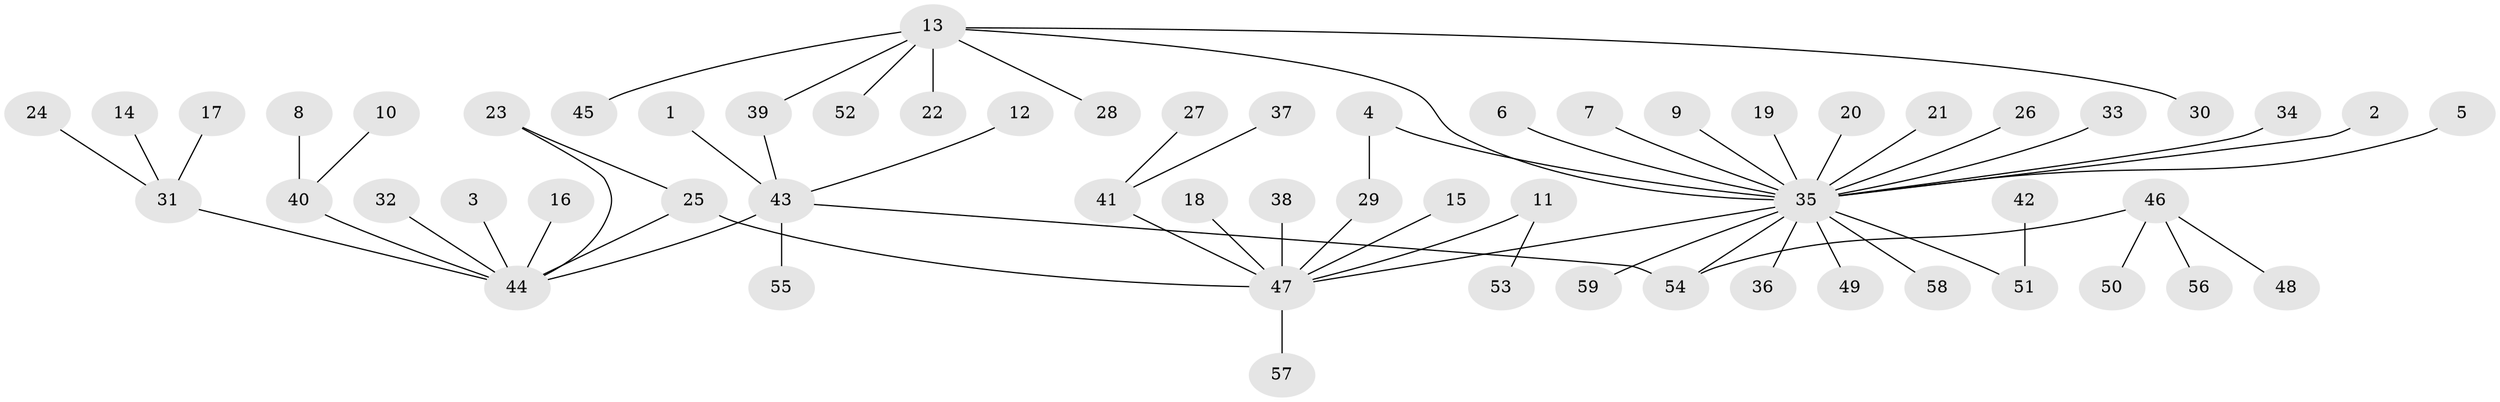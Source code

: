// original degree distribution, {3: 0.059322033898305086, 7: 0.025423728813559324, 18: 0.00847457627118644, 5: 0.025423728813559324, 4: 0.025423728813559324, 8: 0.01694915254237288, 1: 0.6271186440677966, 11: 0.00847457627118644, 6: 0.01694915254237288, 2: 0.1864406779661017}
// Generated by graph-tools (version 1.1) at 2025/26/03/09/25 03:26:05]
// undirected, 59 vertices, 62 edges
graph export_dot {
graph [start="1"]
  node [color=gray90,style=filled];
  1;
  2;
  3;
  4;
  5;
  6;
  7;
  8;
  9;
  10;
  11;
  12;
  13;
  14;
  15;
  16;
  17;
  18;
  19;
  20;
  21;
  22;
  23;
  24;
  25;
  26;
  27;
  28;
  29;
  30;
  31;
  32;
  33;
  34;
  35;
  36;
  37;
  38;
  39;
  40;
  41;
  42;
  43;
  44;
  45;
  46;
  47;
  48;
  49;
  50;
  51;
  52;
  53;
  54;
  55;
  56;
  57;
  58;
  59;
  1 -- 43 [weight=1.0];
  2 -- 35 [weight=1.0];
  3 -- 44 [weight=1.0];
  4 -- 29 [weight=1.0];
  4 -- 35 [weight=1.0];
  5 -- 35 [weight=1.0];
  6 -- 35 [weight=1.0];
  7 -- 35 [weight=1.0];
  8 -- 40 [weight=1.0];
  9 -- 35 [weight=1.0];
  10 -- 40 [weight=1.0];
  11 -- 47 [weight=1.0];
  11 -- 53 [weight=1.0];
  12 -- 43 [weight=1.0];
  13 -- 22 [weight=1.0];
  13 -- 28 [weight=1.0];
  13 -- 30 [weight=1.0];
  13 -- 35 [weight=1.0];
  13 -- 39 [weight=1.0];
  13 -- 45 [weight=1.0];
  13 -- 52 [weight=1.0];
  14 -- 31 [weight=1.0];
  15 -- 47 [weight=1.0];
  16 -- 44 [weight=1.0];
  17 -- 31 [weight=1.0];
  18 -- 47 [weight=1.0];
  19 -- 35 [weight=1.0];
  20 -- 35 [weight=1.0];
  21 -- 35 [weight=1.0];
  23 -- 25 [weight=1.0];
  23 -- 44 [weight=1.0];
  24 -- 31 [weight=1.0];
  25 -- 44 [weight=1.0];
  25 -- 47 [weight=2.0];
  26 -- 35 [weight=1.0];
  27 -- 41 [weight=1.0];
  29 -- 47 [weight=1.0];
  31 -- 44 [weight=1.0];
  32 -- 44 [weight=1.0];
  33 -- 35 [weight=1.0];
  34 -- 35 [weight=1.0];
  35 -- 36 [weight=1.0];
  35 -- 47 [weight=1.0];
  35 -- 49 [weight=1.0];
  35 -- 51 [weight=1.0];
  35 -- 54 [weight=1.0];
  35 -- 58 [weight=1.0];
  35 -- 59 [weight=1.0];
  37 -- 41 [weight=1.0];
  38 -- 47 [weight=1.0];
  39 -- 43 [weight=1.0];
  40 -- 44 [weight=1.0];
  41 -- 47 [weight=1.0];
  42 -- 51 [weight=1.0];
  43 -- 44 [weight=1.0];
  43 -- 54 [weight=1.0];
  43 -- 55 [weight=1.0];
  46 -- 48 [weight=1.0];
  46 -- 50 [weight=1.0];
  46 -- 54 [weight=1.0];
  46 -- 56 [weight=1.0];
  47 -- 57 [weight=1.0];
}
